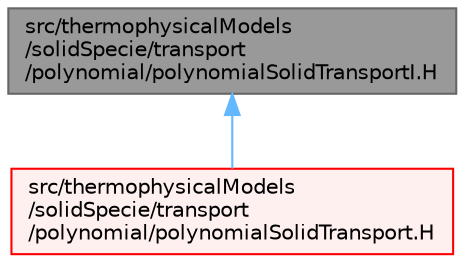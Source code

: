 digraph "src/thermophysicalModels/solidSpecie/transport/polynomial/polynomialSolidTransportI.H"
{
 // LATEX_PDF_SIZE
  bgcolor="transparent";
  edge [fontname=Helvetica,fontsize=10,labelfontname=Helvetica,labelfontsize=10];
  node [fontname=Helvetica,fontsize=10,shape=box,height=0.2,width=0.4];
  Node1 [id="Node000001",label="src/thermophysicalModels\l/solidSpecie/transport\l/polynomial/polynomialSolidTransportI.H",height=0.2,width=0.4,color="gray40", fillcolor="grey60", style="filled", fontcolor="black",tooltip=" "];
  Node1 -> Node2 [id="edge1_Node000001_Node000002",dir="back",color="steelblue1",style="solid",tooltip=" "];
  Node2 [id="Node000002",label="src/thermophysicalModels\l/solidSpecie/transport\l/polynomial/polynomialSolidTransport.H",height=0.2,width=0.4,color="red", fillcolor="#FFF0F0", style="filled",URL="$polynomialSolidTransport_8H.html",tooltip=" "];
}
